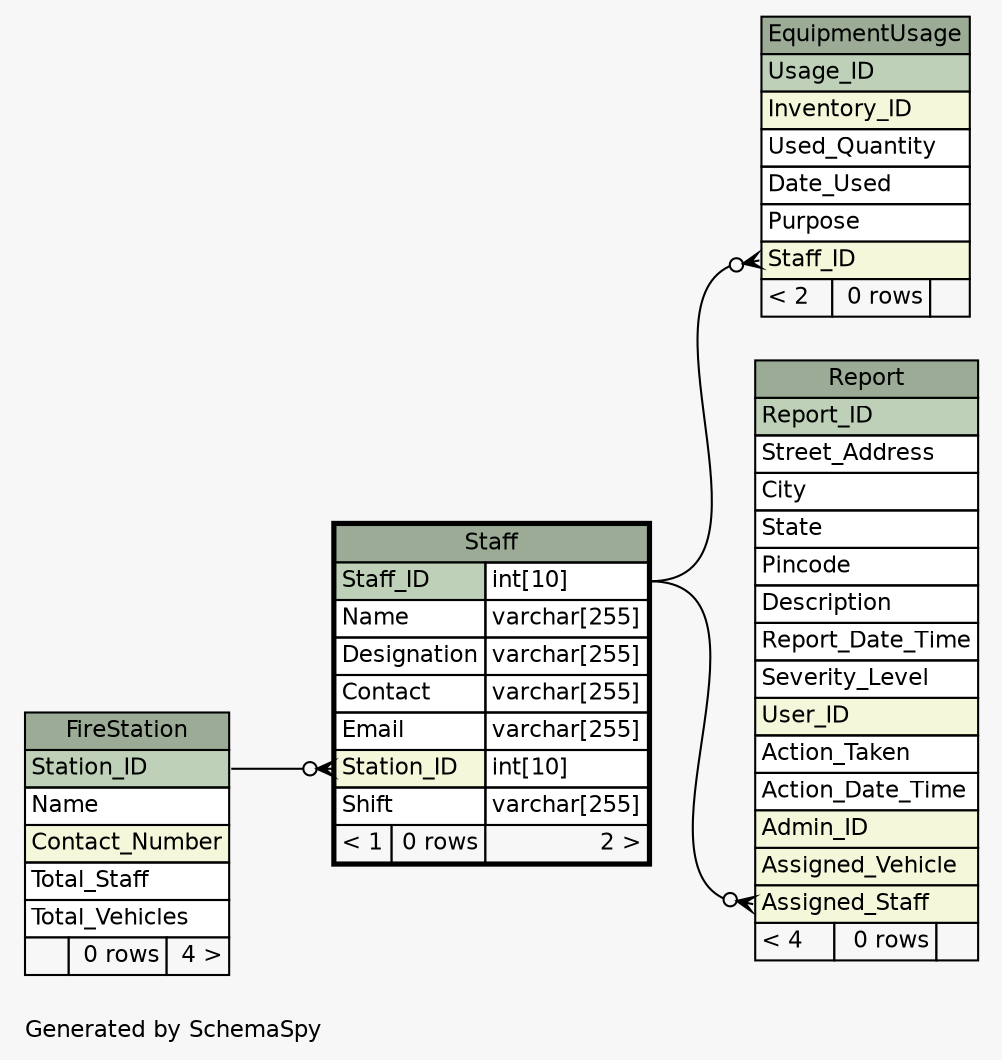 // dot 12.1.0 on Linux 6.13.8-200.fc41.x86_64
// SchemaSpy rev 590
digraph "oneDegreeRelationshipsDiagram" {
  graph [
    rankdir="RL"
    bgcolor="#f7f7f7"
    label="\nGenerated by SchemaSpy"
    labeljust="l"
    nodesep="0.18"
    ranksep="0.46"
    fontname="Helvetica"
    fontsize="11"
  ];
  node [
    fontname="Helvetica"
    fontsize="11"
    shape="plaintext"
  ];
  edge [
    arrowsize="0.8"
  ];
  "EquipmentUsage":"Staff_ID":w -> "Staff":"Staff_ID.type":e [arrowhead=none dir=back arrowtail=crowodot];
  "Report":"Assigned_Staff":w -> "Staff":"Staff_ID.type":e [arrowhead=none dir=back arrowtail=crowodot];
  "Staff":"Station_ID":w -> "FireStation":"Station_ID":e [arrowhead=none dir=back arrowtail=crowodot];
  "EquipmentUsage" [
    label=<
    <TABLE BORDER="0" CELLBORDER="1" CELLSPACING="0" BGCOLOR="#ffffff">
      <TR><TD COLSPAN="3" BGCOLOR="#9bab96" ALIGN="CENTER">EquipmentUsage</TD></TR>
      <TR><TD PORT="Usage_ID" COLSPAN="3" BGCOLOR="#bed1b8" ALIGN="LEFT">Usage_ID</TD></TR>
      <TR><TD PORT="Inventory_ID" COLSPAN="3" BGCOLOR="#f4f7da" ALIGN="LEFT">Inventory_ID</TD></TR>
      <TR><TD PORT="Used_Quantity" COLSPAN="3" ALIGN="LEFT">Used_Quantity</TD></TR>
      <TR><TD PORT="Date_Used" COLSPAN="3" ALIGN="LEFT">Date_Used</TD></TR>
      <TR><TD PORT="Purpose" COLSPAN="3" ALIGN="LEFT">Purpose</TD></TR>
      <TR><TD PORT="Staff_ID" COLSPAN="3" BGCOLOR="#f4f7da" ALIGN="LEFT">Staff_ID</TD></TR>
      <TR><TD ALIGN="LEFT" BGCOLOR="#f7f7f7">&lt; 2</TD><TD ALIGN="RIGHT" BGCOLOR="#f7f7f7">0 rows</TD><TD ALIGN="RIGHT" BGCOLOR="#f7f7f7">  </TD></TR>
    </TABLE>>
    URL="EquipmentUsage.html"
    tooltip="EquipmentUsage"
  ];
  "FireStation" [
    label=<
    <TABLE BORDER="0" CELLBORDER="1" CELLSPACING="0" BGCOLOR="#ffffff">
      <TR><TD COLSPAN="3" BGCOLOR="#9bab96" ALIGN="CENTER">FireStation</TD></TR>
      <TR><TD PORT="Station_ID" COLSPAN="3" BGCOLOR="#bed1b8" ALIGN="LEFT">Station_ID</TD></TR>
      <TR><TD PORT="Name" COLSPAN="3" ALIGN="LEFT">Name</TD></TR>
      <TR><TD PORT="Contact_Number" COLSPAN="3" BGCOLOR="#f4f7da" ALIGN="LEFT">Contact_Number</TD></TR>
      <TR><TD PORT="Total_Staff" COLSPAN="3" ALIGN="LEFT">Total_Staff</TD></TR>
      <TR><TD PORT="Total_Vehicles" COLSPAN="3" ALIGN="LEFT">Total_Vehicles</TD></TR>
      <TR><TD ALIGN="LEFT" BGCOLOR="#f7f7f7">  </TD><TD ALIGN="RIGHT" BGCOLOR="#f7f7f7">0 rows</TD><TD ALIGN="RIGHT" BGCOLOR="#f7f7f7">4 &gt;</TD></TR>
    </TABLE>>
    URL="FireStation.html"
    tooltip="FireStation"
  ];
  "Report" [
    label=<
    <TABLE BORDER="0" CELLBORDER="1" CELLSPACING="0" BGCOLOR="#ffffff">
      <TR><TD COLSPAN="3" BGCOLOR="#9bab96" ALIGN="CENTER">Report</TD></TR>
      <TR><TD PORT="Report_ID" COLSPAN="3" BGCOLOR="#bed1b8" ALIGN="LEFT">Report_ID</TD></TR>
      <TR><TD PORT="Street_Address" COLSPAN="3" ALIGN="LEFT">Street_Address</TD></TR>
      <TR><TD PORT="City" COLSPAN="3" ALIGN="LEFT">City</TD></TR>
      <TR><TD PORT="State" COLSPAN="3" ALIGN="LEFT">State</TD></TR>
      <TR><TD PORT="Pincode" COLSPAN="3" ALIGN="LEFT">Pincode</TD></TR>
      <TR><TD PORT="Description" COLSPAN="3" ALIGN="LEFT">Description</TD></TR>
      <TR><TD PORT="Report_Date_Time" COLSPAN="3" ALIGN="LEFT">Report_Date_Time</TD></TR>
      <TR><TD PORT="Severity_Level" COLSPAN="3" ALIGN="LEFT">Severity_Level</TD></TR>
      <TR><TD PORT="User_ID" COLSPAN="3" BGCOLOR="#f4f7da" ALIGN="LEFT">User_ID</TD></TR>
      <TR><TD PORT="Action_Taken" COLSPAN="3" ALIGN="LEFT">Action_Taken</TD></TR>
      <TR><TD PORT="Action_Date_Time" COLSPAN="3" ALIGN="LEFT">Action_Date_Time</TD></TR>
      <TR><TD PORT="Admin_ID" COLSPAN="3" BGCOLOR="#f4f7da" ALIGN="LEFT">Admin_ID</TD></TR>
      <TR><TD PORT="Assigned_Vehicle" COLSPAN="3" BGCOLOR="#f4f7da" ALIGN="LEFT">Assigned_Vehicle</TD></TR>
      <TR><TD PORT="Assigned_Staff" COLSPAN="3" BGCOLOR="#f4f7da" ALIGN="LEFT">Assigned_Staff</TD></TR>
      <TR><TD ALIGN="LEFT" BGCOLOR="#f7f7f7">&lt; 4</TD><TD ALIGN="RIGHT" BGCOLOR="#f7f7f7">0 rows</TD><TD ALIGN="RIGHT" BGCOLOR="#f7f7f7">  </TD></TR>
    </TABLE>>
    URL="Report.html"
    tooltip="Report"
  ];
  "Staff" [
    label=<
    <TABLE BORDER="2" CELLBORDER="1" CELLSPACING="0" BGCOLOR="#ffffff">
      <TR><TD COLSPAN="3" BGCOLOR="#9bab96" ALIGN="CENTER">Staff</TD></TR>
      <TR><TD PORT="Staff_ID" COLSPAN="2" BGCOLOR="#bed1b8" ALIGN="LEFT">Staff_ID</TD><TD PORT="Staff_ID.type" ALIGN="LEFT">int[10]</TD></TR>
      <TR><TD PORT="Name" COLSPAN="2" ALIGN="LEFT">Name</TD><TD PORT="Name.type" ALIGN="LEFT">varchar[255]</TD></TR>
      <TR><TD PORT="Designation" COLSPAN="2" ALIGN="LEFT">Designation</TD><TD PORT="Designation.type" ALIGN="LEFT">varchar[255]</TD></TR>
      <TR><TD PORT="Contact" COLSPAN="2" ALIGN="LEFT">Contact</TD><TD PORT="Contact.type" ALIGN="LEFT">varchar[255]</TD></TR>
      <TR><TD PORT="Email" COLSPAN="2" ALIGN="LEFT">Email</TD><TD PORT="Email.type" ALIGN="LEFT">varchar[255]</TD></TR>
      <TR><TD PORT="Station_ID" COLSPAN="2" BGCOLOR="#f4f7da" ALIGN="LEFT">Station_ID</TD><TD PORT="Station_ID.type" ALIGN="LEFT">int[10]</TD></TR>
      <TR><TD PORT="Shift" COLSPAN="2" ALIGN="LEFT">Shift</TD><TD PORT="Shift.type" ALIGN="LEFT">varchar[255]</TD></TR>
      <TR><TD ALIGN="LEFT" BGCOLOR="#f7f7f7">&lt; 1</TD><TD ALIGN="RIGHT" BGCOLOR="#f7f7f7">0 rows</TD><TD ALIGN="RIGHT" BGCOLOR="#f7f7f7">2 &gt;</TD></TR>
    </TABLE>>
    URL="Staff.html"
    tooltip="Staff"
  ];
}
